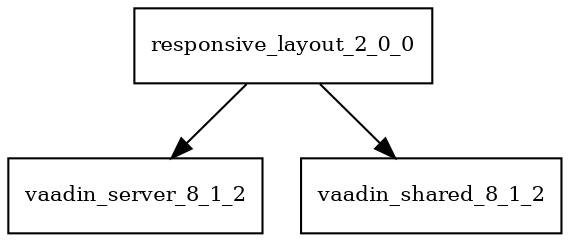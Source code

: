 digraph responsive_layout_2_0_0_dependencies {
  node [shape = box, fontsize=10.0];
  responsive_layout_2_0_0 -> vaadin_server_8_1_2;
  responsive_layout_2_0_0 -> vaadin_shared_8_1_2;
}
